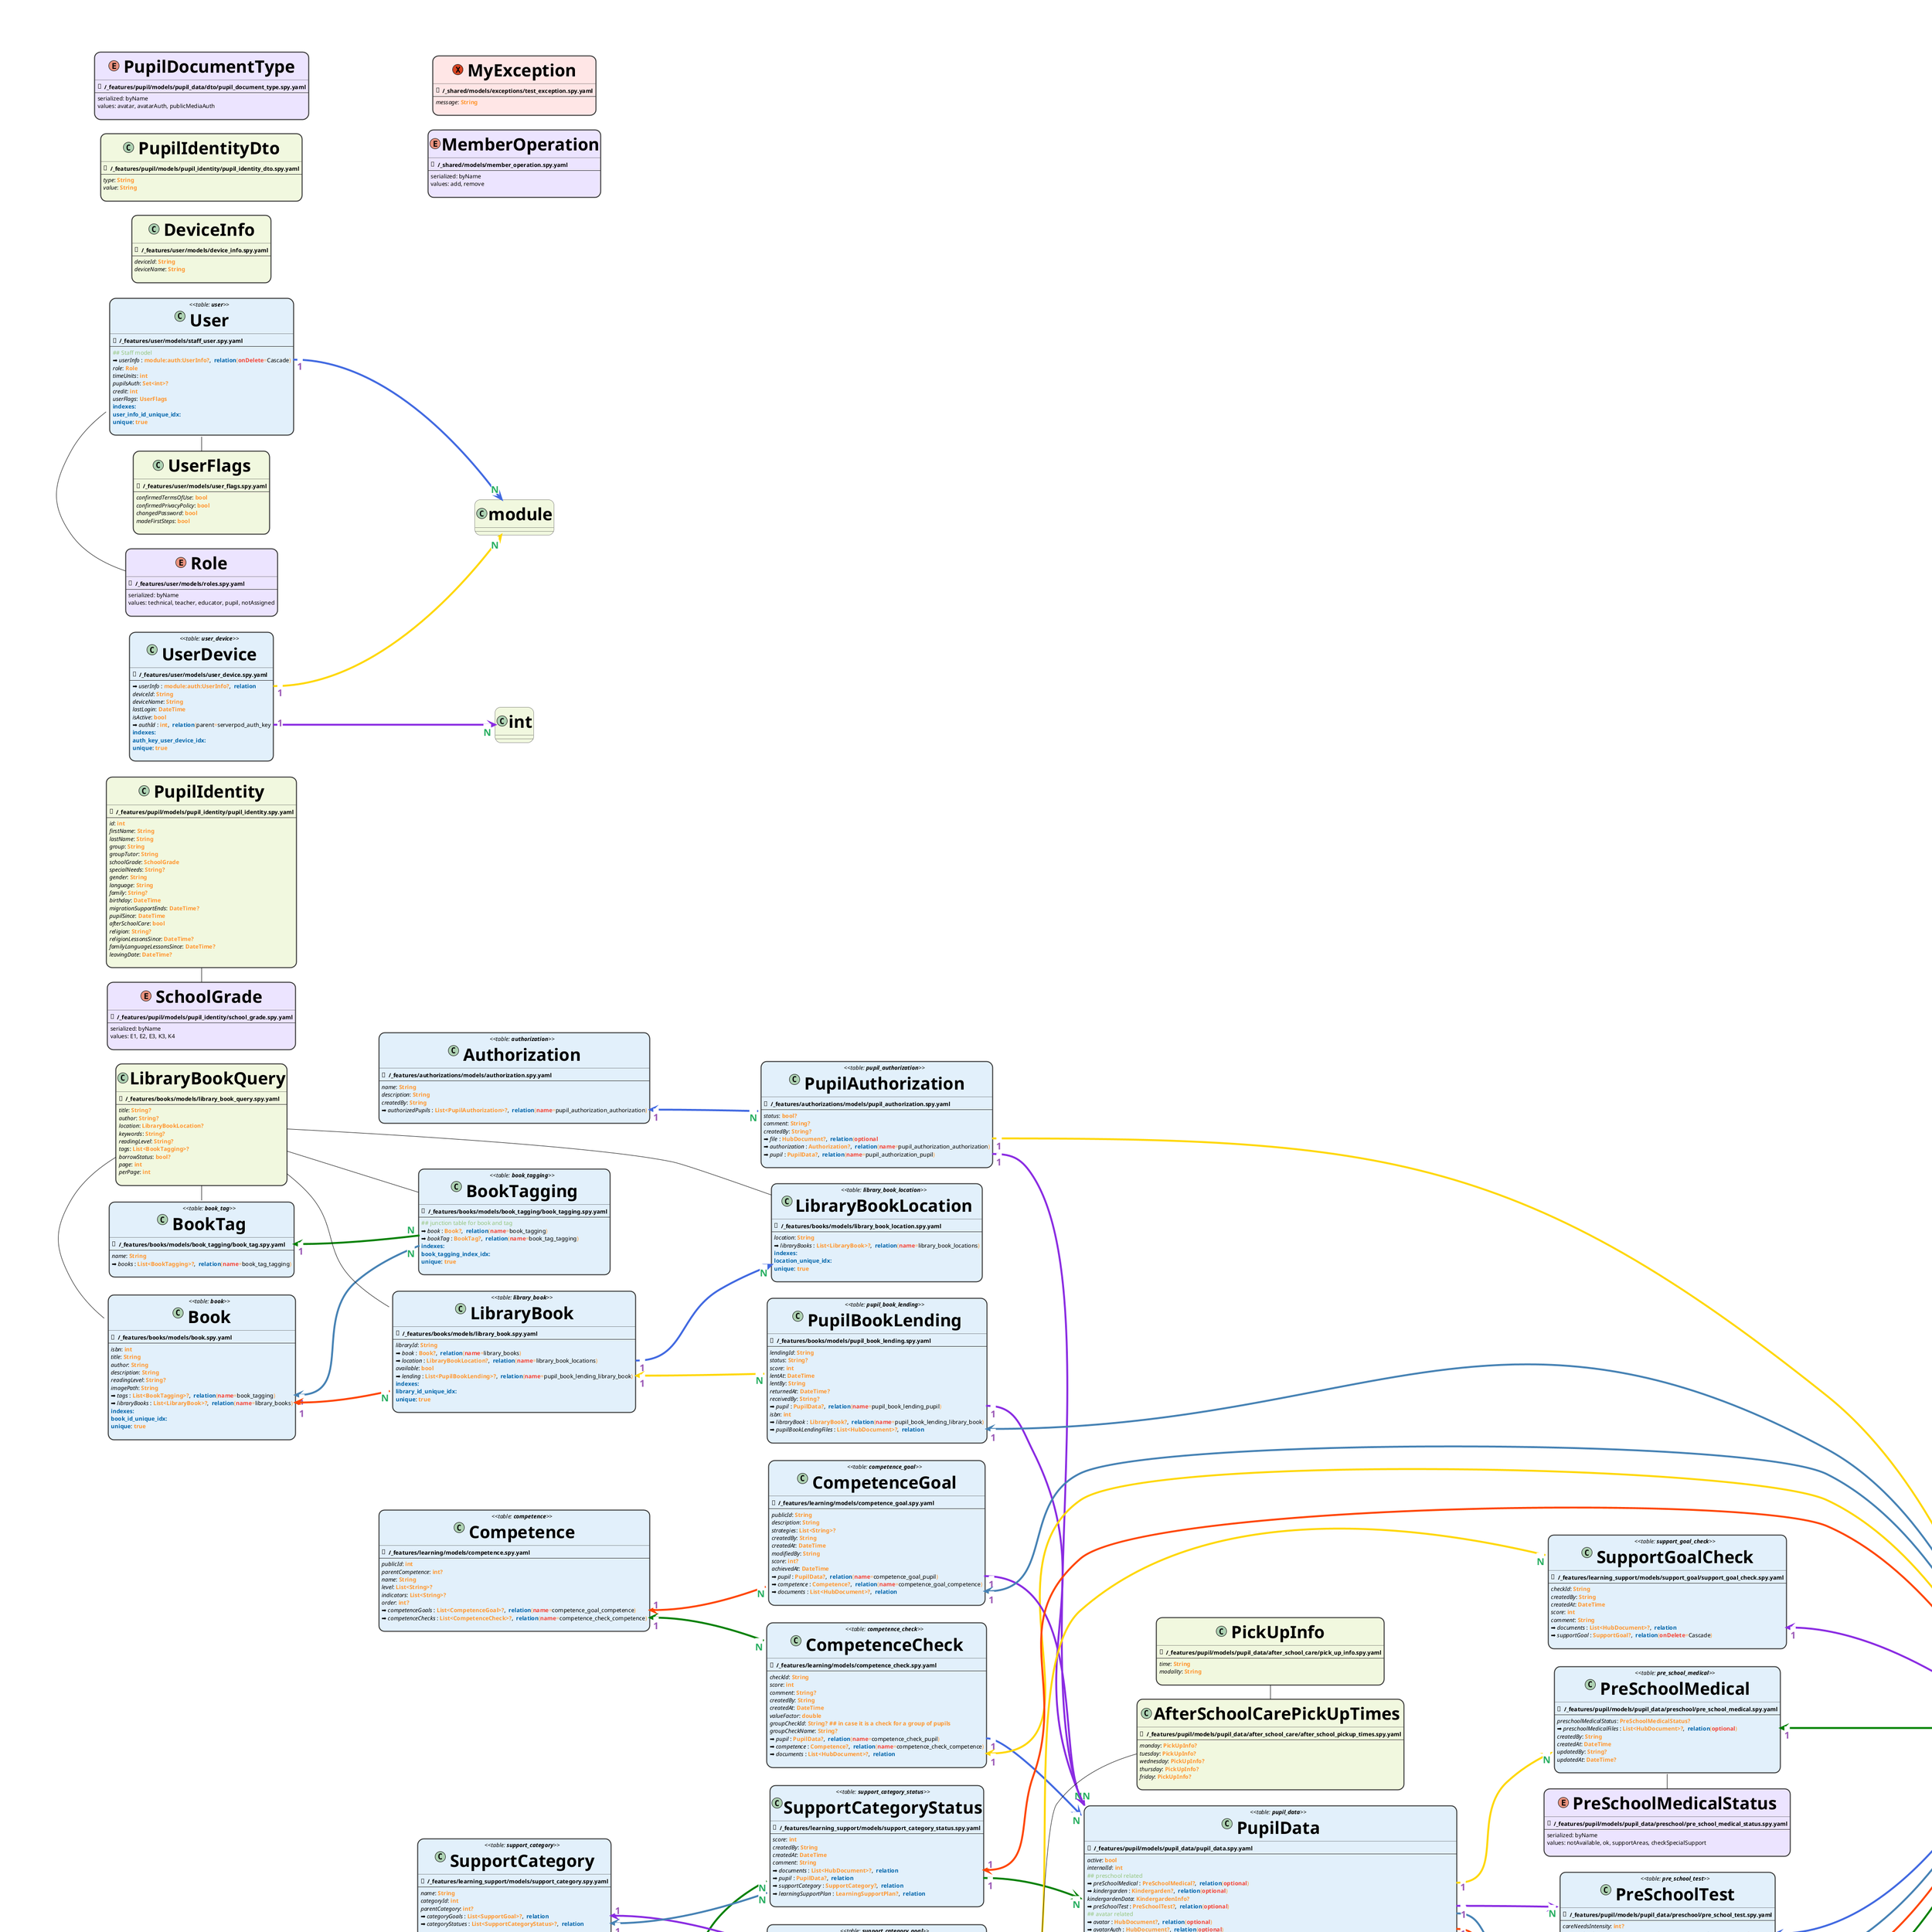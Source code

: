 @startuml school_data_hub_server
left to right direction
skinparam nodesep 30
skinparam ranksep 100
skinparam attributeFontSize 14
skinparam class {
  BackgroundColor #f1f8df
  BorderColor #333333
}
<style>
document {
  BackgroundColor #fff
  Margin 100 100 100 100
}
classDiagram {
  RoundCorner 25
  FontSize 13
  FontStyle Regular
  package {
    Padding 20 20 20 20
    LineColor #333333
    LineThickness 3
    FontSize 12
    BackgroundColor #fff2cc
    title {
      Padding 10 10 10 10
      FontSize 36
      FontStyle bold
    }
  }    
  class {
    Padding 10 10 10 10
    FontSize 12
        header {
          FontSize 36
          FontStyle bold
        } 
  }
}

</style>
 

enum ContactedType #ece4ff ##[bold] {
<size:14>📁</size> <b><size:12> /_features/attendance/models/contacted_type.spy.yaml</size></b>
--
  serialized: byName
  values: notSet, contacted, calledBack, notReached

}

class MissedSchoolday <<table: <b>missed_class</b>>> #e2f0fb##[bold] {
<size:14>📁</size> <b><size:12> /_features/attendance/models/missed_schoolday.spy.yaml</size></b>
--
  <i>missedType</i>: <b><color:#ff962f>MissedType</color></b>
  <i>unexcused</i>: <b><color:#ff962f>bool</color></b>
  <i>contacted</i>: <b><color:#ff962f>ContactedType</color></b>
  <i>returned</i>: <b><color:#ff962f>bool</color></b>
  <i>returnedAt</i>: <b><color:#ff962f>DateTime?</color></b>
  <i>writtenExcuse</i>: <b><color:#ff962f>bool</color></b>
  <i>minutesLate</i>: <b><color:#ff962f>int?</color></b>
  <i>createdBy</i>: <b><color:#ff962f>String</color></b>
  <i>modifiedBy</i>: <b><color:#ff962f>String?</color></b>
  <i>comment</i>: <b><color:#ff962f>String?</color></b>
 ➡️ <i>schoolday</i> : <b><color:#ff962f>Schoolday?</color></b>,  <b><color:#0164aa>relation</color></b><color:#ff962f>(</color><b><color:#f44336>name</color></b><color:#ff962f>=</color>missed_schoolday_schoolday
 ➡️ <i>pupil</i> : <b><color:#ff962f>PupilData?</color></b>,  <b><color:#0164aa>relation</color></b><color:#ff962f>(</color><b><color:#f44336>name</color></b><color:#ff962f>=</color>missed_schoolday_pupil
<b><color:#0164aa>indexes:</color></b>
<b><color:#0164aa>schoolday_pupil_data_idx:</color></b>
<b><color:#0164aa>unique</color></b>: <b><color:#ff962f>true</color></b>

}

class MissedSchooldayDto ##[bold]  {
<size:14>📁</size> <b><size:12> /_features/attendance/models/missed_schoolday_dto.spy.yaml</size></b>
--
  <i>missedSchoolday</i>: <b><color:#ff962f>MissedSchoolday</color></b>
  <i>operation</i>: <b><color:#ff962f>String</color></b>

}

enum MissedType #ece4ff ##[bold] {
<size:14>📁</size> <b><size:12> /_features/attendance/models/missed_type.spy.yaml</size></b>
--
  serialized: byName
  values: notSet, late, missed, home

}

class Authorization <<table: <b>authorization</b>>> #e2f0fb##[bold] {
<size:14>📁</size> <b><size:12> /_features/authorizations/models/authorization.spy.yaml</size></b>
--
  <i>name</i>: <b><color:#ff962f>String</color></b>
  <i>description</i>: <b><color:#ff962f>String</color></b>
  <i>createdBy</i>: <b><color:#ff962f>String</color></b>
 ➡️ <i>authorizedPupils</i> : <b><color:#ff962f>List<PupilAuthorization>?</color></b>,  <b><color:#0164aa>relation</color></b><color:#ff962f>(</color><b><color:#f44336>name</color></b><color:#ff962f>=</color>pupil_authorization_authorization<color:#ff962f>)</color>

}

class PupilAuthorization <<table: <b>pupil_authorization</b>>> #e2f0fb##[bold] {
<size:14>📁</size> <b><size:12> /_features/authorizations/models/pupil_authorization.spy.yaml</size></b>
--
  <i>status</i>: <b><color:#ff962f>bool?</color></b>
  <i>comment</i>: <b><color:#ff962f>String?</color></b>
  <i>createdBy</i>: <b><color:#ff962f>String?</color></b>
 ➡️ <i>file</i> : <b><color:#ff962f>HubDocument?</color></b>,  <b><color:#0164aa>relation</color></b><color:#ff962f>(</color><b><color:#f44336>optional</color></b>
 ➡️ <i>authorization</i> : <b><color:#ff962f>Authorization?</color></b>,  <b><color:#0164aa>relation</color></b><color:#ff962f>(</color><b><color:#f44336>name</color></b><color:#ff962f>=</color>pupil_authorization_authorization<color:#ff962f>)</color>
 ➡️ <i>pupil</i> : <b><color:#ff962f>PupilData?</color></b>,  <b><color:#0164aa>relation</color></b><color:#ff962f>(</color><b><color:#f44336>name</color></b><color:#ff962f>=</color>pupil_authorization_pupil<color:#ff962f>)</color>

}

class Book <<table: <b>book</b>>> #e2f0fb##[bold] {
<size:14>📁</size> <b><size:12> /_features/books/models/book.spy.yaml</size></b>
--
  <i>isbn</i>: <b><color:#ff962f>int</color></b>
  <i>title</i>: <b><color:#ff962f>String</color></b>
  <i>author</i>: <b><color:#ff962f>String</color></b>
  <i>description</i>: <b><color:#ff962f>String</color></b>
  <i>readingLevel</i>: <b><color:#ff962f>String?</color></b>
  <i>imagePath</i>: <b><color:#ff962f>String</color></b>
 ➡️ <i>tags</i> : <b><color:#ff962f>List<BookTagging>?</color></b>,  <b><color:#0164aa>relation</color></b><color:#ff962f>(</color><b><color:#f44336>name</color></b><color:#ff962f>=</color>book_tagging<color:#ff962f>)</color>
 ➡️ <i>libraryBooks</i> : <b><color:#ff962f>List<LibraryBook>?</color></b>,  <b><color:#0164aa>relation</color></b><color:#ff962f>(</color><b><color:#f44336>name</color></b><color:#ff962f>=</color>library_books<color:#ff962f>)</color>
<b><color:#0164aa>indexes:</color></b>
<b><color:#0164aa>book_id_unique_idx:</color></b>
<b><color:#0164aa>unique</color></b>: <b><color:#ff962f>true</color></b>

}

class BookTag <<table: <b>book_tag</b>>> #e2f0fb##[bold] {
<size:14>📁</size> <b><size:12> /_features/books/models/book_tagging/book_tag.spy.yaml</size></b>
--
  <i>name</i>: <b><color:#ff962f>String</color></b>
 ➡️ <i>books</i> : <b><color:#ff962f>List<BookTagging>?</color></b>,  <b><color:#0164aa>relation</color></b><color:#ff962f>(</color><b><color:#f44336>name</color></b><color:#ff962f>=</color>book_tag_tagging<color:#ff962f>)</color>

}

class BookTagging <<table: <b>book_tagging</b>>> #e2f0fb##[bold] {
<size:14>📁</size> <b><size:12> /_features/books/models/book_tagging/book_tagging.spy.yaml</size></b>
--
<color:#93c47d>## junction table for book and tag</color>
 ➡️ <i>book</i> : <b><color:#ff962f>Book?</color></b>,  <b><color:#0164aa>relation</color></b><color:#ff962f>(</color><b><color:#f44336>name</color></b><color:#ff962f>=</color>book_tagging<color:#ff962f>)</color>
 ➡️ <i>bookTag</i> : <b><color:#ff962f>BookTag?</color></b>,  <b><color:#0164aa>relation</color></b><color:#ff962f>(</color><b><color:#f44336>name</color></b><color:#ff962f>=</color>book_tag_tagging<color:#ff962f>)</color>
<b><color:#0164aa>indexes:</color></b>
<b><color:#0164aa>book_tagging_index_idx:</color></b>
<b><color:#0164aa>unique</color></b>: <b><color:#ff962f>true</color></b>

}

class LibraryBook <<table: <b>library_book</b>>> #e2f0fb##[bold] {
<size:14>📁</size> <b><size:12> /_features/books/models/library_book.spy.yaml</size></b>
--
  <i>libraryId</i>: <b><color:#ff962f>String</color></b>
 ➡️ <i>book</i> : <b><color:#ff962f>Book?</color></b>,  <b><color:#0164aa>relation</color></b><color:#ff962f>(</color><b><color:#f44336>name</color></b><color:#ff962f>=</color>library_books<color:#ff962f>)</color>
 ➡️ <i>location</i> : <b><color:#ff962f>LibraryBookLocation?</color></b>,  <b><color:#0164aa>relation</color></b><color:#ff962f>(</color><b><color:#f44336>name</color></b><color:#ff962f>=</color>library_book_locations<color:#ff962f>)</color>
  <i>available</i>: <b><color:#ff962f>bool</color></b>
 ➡️ <i>lending</i> : <b><color:#ff962f>List<PupilBookLending>?</color></b>,  <b><color:#0164aa>relation</color></b><color:#ff962f>(</color><b><color:#f44336>name</color></b><color:#ff962f>=</color>pupil_book_lending_library_book<color:#ff962f>)</color>
<b><color:#0164aa>indexes:</color></b>
<b><color:#0164aa>library_id_unique_idx:</color></b>
<b><color:#0164aa>unique</color></b>: <b><color:#ff962f>true</color></b>

}

class LibraryBookLocation <<table: <b>library_book_location</b>>> #e2f0fb##[bold] {
<size:14>📁</size> <b><size:12> /_features/books/models/library_book_location.spy.yaml</size></b>
--
  <i>location</i>: <b><color:#ff962f>String</color></b>
 ➡️ <i>libraryBooks</i> : <b><color:#ff962f>List<LibraryBook>?</color></b>,  <b><color:#0164aa>relation</color></b><color:#ff962f>(</color><b><color:#f44336>name</color></b><color:#ff962f>=</color>library_book_locations<color:#ff962f>)</color>
<b><color:#0164aa>indexes:</color></b>
<b><color:#0164aa>location_unique_idx:</color></b>
<b><color:#0164aa>unique</color></b>: <b><color:#ff962f>true</color></b>

}

class LibraryBookQuery ##[bold]  {
<size:14>📁</size> <b><size:12> /_features/books/models/library_book_query.spy.yaml</size></b>
--
  <i>title</i>: <b><color:#ff962f>String?</color></b>
  <i>author</i>: <b><color:#ff962f>String?</color></b>
  <i>location</i>: <b><color:#ff962f>LibraryBookLocation?</color></b>
  <i>keywords</i>: <b><color:#ff962f>String?</color></b>
  <i>readingLevel</i>: <b><color:#ff962f>String?</color></b>
  <i>tags</i>: <b><color:#ff962f>List<BookTagging>?</color></b>
  <i>borrowStatus</i>: <b><color:#ff962f>bool?</color></b>
  <i>page</i>: <b><color:#ff962f>int</color></b>
  <i>perPage</i>: <b><color:#ff962f>int</color></b>

}

class PupilBookLending <<table: <b>pupil_book_lending</b>>> #e2f0fb##[bold] {
<size:14>📁</size> <b><size:12> /_features/books/models/pupil_book_lending.spy.yaml</size></b>
--
  <i>lendingId</i>: <b><color:#ff962f>String</color></b>
  <i>status</i>: <b><color:#ff962f>String?</color></b>
  <i>score</i>: <b><color:#ff962f>int</color></b>
  <i>lentAt</i>: <b><color:#ff962f>DateTime</color></b>
  <i>lentBy</i>: <b><color:#ff962f>String</color></b>
  <i>returnedAt</i>: <b><color:#ff962f>DateTime?</color></b>
  <i>receivedBy</i>: <b><color:#ff962f>String?</color></b>
 ➡️ <i>pupil</i> : <b><color:#ff962f>PupilData?</color></b>,  <b><color:#0164aa>relation</color></b><color:#ff962f>(</color><b><color:#f44336>name</color></b><color:#ff962f>=</color>pupil_book_lending_pupil<color:#ff962f>)</color>
  <i>isbn</i>: <b><color:#ff962f>int</color></b>
 ➡️ <i>libraryBook</i> : <b><color:#ff962f>LibraryBook?</color></b>,  <b><color:#0164aa>relation</color></b><color:#ff962f>(</color><b><color:#f44336>name</color></b><color:#ff962f>=</color>pupil_book_lending_library_book<color:#ff962f>)</color>
 ➡️ <i>pupilBookLendingFiles</i> : <b><color:#ff962f>List<HubDocument>?</color></b>,  <b><color:#0164aa>relation</color></b>

}

class Competence <<table: <b>competence</b>>> #e2f0fb##[bold] {
<size:14>📁</size> <b><size:12> /_features/learning/models/competence.spy.yaml</size></b>
--
  <i>publicId</i>: <b><color:#ff962f>int</color></b>
  <i>parentCompetence</i>: <b><color:#ff962f>int?</color></b>
  <i>name</i>: <b><color:#ff962f>String</color></b>
  <i>level</i>: <b><color:#ff962f>List<String>?</color></b>
  <i>indicators</i>: <b><color:#ff962f>List<String>?</color></b>
  <i>order</i>: <b><color:#ff962f>int?</color></b>
 ➡️ <i>competenceGoals</i> : <b><color:#ff962f>List<CompetenceGoal>?</color></b>,  <b><color:#0164aa>relation</color></b><color:#ff962f>(</color><b><color:#f44336>name</color></b><color:#ff962f>=</color>competence_goal_competence<color:#ff962f>)</color>
 ➡️ <i>competenceChecks</i> : <b><color:#ff962f>List<CompetenceCheck>?</color></b>,  <b><color:#0164aa>relation</color></b><color:#ff962f>(</color><b><color:#f44336>name</color></b><color:#ff962f>=</color>competence_check_competence<color:#ff962f>)</color>

}

class CompetenceCheck <<table: <b>competence_check</b>>> #e2f0fb##[bold] {
<size:14>📁</size> <b><size:12> /_features/learning/models/competence_check.spy.yaml</size></b>
--
  <i>checkId</i>: <b><color:#ff962f>String</color></b>
  <i>score</i>: <b><color:#ff962f>int</color></b>
  <i>comment</i>: <b><color:#ff962f>String?</color></b>
  <i>createdBy</i>: <b><color:#ff962f>String</color></b>
  <i>createdAt</i>: <b><color:#ff962f>DateTime</color></b>
  <i>valueFactor</i>: <b><color:#ff962f>double</color></b>
  <i>groupCheckId</i>: <b><color:#ff962f>String? ## in case it is a check for a group of pupils</color></b>
  <i>groupCheckName</i>: <b><color:#ff962f>String?</color></b>
 ➡️ <i>pupil</i> : <b><color:#ff962f>PupilData?</color></b>,  <b><color:#0164aa>relation</color></b><color:#ff962f>(</color><b><color:#f44336>name</color></b><color:#ff962f>=</color>competence_check_pupil<color:#ff962f>)</color>
 ➡️ <i>competence</i> : <b><color:#ff962f>Competence?</color></b>,  <b><color:#0164aa>relation</color></b><color:#ff962f>(</color><b><color:#f44336>name</color></b><color:#ff962f>=</color>competence_check_competence<color:#ff962f>)</color>
 ➡️ <i>documents</i> : <b><color:#ff962f>List<HubDocument>?</color></b>,  <b><color:#0164aa>relation</color></b>

}

class CompetenceGoal <<table: <b>competence_goal</b>>> #e2f0fb##[bold] {
<size:14>📁</size> <b><size:12> /_features/learning/models/competence_goal.spy.yaml</size></b>
--
  <i>publicId</i>: <b><color:#ff962f>String</color></b>
  <i>description</i>: <b><color:#ff962f>String</color></b>
  <i>strategies</i>: <b><color:#ff962f>List<String>?</color></b>
  <i>createdBy</i>: <b><color:#ff962f>String</color></b>
  <i>createdAt</i>: <b><color:#ff962f>DateTime</color></b>
  <i>modifiedBy</i>: <b><color:#ff962f>String</color></b>
  <i>score</i>: <b><color:#ff962f>int?</color></b>
  <i>achievedAt</i>: <b><color:#ff962f>DateTime</color></b>
 ➡️ <i>pupil</i> : <b><color:#ff962f>PupilData?</color></b>,  <b><color:#0164aa>relation</color></b><color:#ff962f>(</color><b><color:#f44336>name</color></b><color:#ff962f>=</color>competence_goal_pupil<color:#ff962f>)</color>
 ➡️ <i>competence</i> : <b><color:#ff962f>Competence?</color></b>,  <b><color:#0164aa>relation</color></b><color:#ff962f>(</color><b><color:#f44336>name</color></b><color:#ff962f>=</color>competence_goal_competence<color:#ff962f>)</color>
 ➡️ <i>documents</i> : <b><color:#ff962f>List<HubDocument>?</color></b>,  <b><color:#0164aa>relation</color></b>

}

class CompetenceReport <<table: <b>competence_report</b>>> #e2f0fb##[bold] {
<size:14>📁</size> <b><size:12> /_features/learning/models/competence_report.spy.yaml</size></b>
--
  <i>reportId</i>: <b><color:#ff962f>String</color></b>
  <i>createdBy</i>: <b><color:#ff962f>String</color></b>
  <i>createdAt</i>: <b><color:#ff962f>DateTime</color></b>
  <i>modifiedBy</i>: <b><color:#ff962f>String</color></b>
  <i>achievement</i>: <b><color:#ff962f>String</color></b>
  <i>achievedAt</i>: <b><color:#ff962f>DateTime</color></b>
 ➡️ <i>pupil</i> : <b><color:#ff962f>PupilData?</color></b>,  <b><color:#0164aa>relation</color></b><color:#ff962f>(</color><b><color:#f44336>name</color></b><color:#ff962f>=</color>competence_report_pupil<color:#ff962f>)</color>
 ➡️ <i>competenceReportChecks</i> : <b><color:#ff962f>List<CompetenceReportCheck>?</color></b>,  <b><color:#0164aa>relation</color></b><color:#ff962f>(</color><b><color:#f44336>name</color></b><color:#ff962f>=</color>competence_report_check_report<color:#ff962f>)</color>
 ➡️ <i>schoolSemester</i> : <b><color:#ff962f>SchoolSemester?</color></b>,  <b><color:#0164aa>relation</color></b><color:#ff962f>(</color><b><color:#f44336>name</color></b><color:#ff962f>=</color>competence_report_semester<color:#ff962f>)</color>

}

class CompetenceReportCheck <<table: <b>competence_report_check</b>>> #e2f0fb##[bold] {
<size:14>📁</size> <b><size:12> /_features/learning/models/competence_report_check.spy.yaml</size></b>
--
  <i>publicId</i>: <b><color:#ff962f>String</color></b>
  <i>achievement</i>: <b><color:#ff962f>int</color></b>
  <i>comment</i>: <b><color:#ff962f>String</color></b>
  <i>createdBy</i>: <b><color:#ff962f>String</color></b>
  <i>createdAt</i>: <b><color:#ff962f>DateTime</color></b>
 ➡️ <i>pupil</i> : <b><color:#ff962f>PupilData?</color></b>,  <b><color:#0164aa>relation</color></b><color:#ff962f>(</color><b><color:#f44336>name</color></b><color:#ff962f>=</color>competence_report_check_pupil<color:#ff962f>)</color>
 ➡️ <i>competence</i> : <b><color:#ff962f>CompetenceReportItem?</color></b>,  <b><color:#0164aa>relation</color></b><color:#ff962f>(</color><b><color:#f44336>name</color></b><color:#ff962f>=</color>competence_report_item_competence_report_check<color:#ff962f>)</color>
 ➡️ <i>competenceReport</i> : <b><color:#ff962f>CompetenceReport?</color></b>,  <b><color:#0164aa>relation</color></b><color:#ff962f>(</color><b><color:#f44336>name</color></b><color:#ff962f>=</color>competence_report_check_report<color:#ff962f>)</color>

}

class CompetenceReportItem <<table: <b>competence_report_item</b>>> #e2f0fb##[bold] {
<size:14>📁</size> <b><size:12> /_features/learning/models/competence_report_item.spy.yaml</size></b>
--
  <i>publicId</i>: <b><color:#ff962f>int</color></b>
  <i>parentItem</i>: <b><color:#ff962f>int?</color></b>
  <i>name</i>: <b><color:#ff962f>String</color></b>
  <i>level</i>: <b><color:#ff962f>List<String>?</color></b>
  <i>order</i>: <b><color:#ff962f>int?</color></b>
 ➡️ <i>competenceReportchecks</i> : <b><color:#ff962f>List<CompetenceReportCheck>?</color></b>,  <b><color:#0164aa>relation</color></b><color:#ff962f>(</color><b><color:#f44336>name</color></b><color:#ff962f>=</color>competence_report_item_competence_report_check<color:#ff962f>)</color>

}

class LearningSupportPlan <<table: <b>learning_support_plan</b>>> #e2f0fb##[bold] {
<size:14>📁</size> <b><size:12> /_features/learning_support/models/learning_support_plan.spy.yaml</size></b>
--
  <i>planId</i>: <b><color:#ff962f>String</color></b>
  <i>createdBy</i>: <b><color:#ff962f>String</color></b>
 ➡️ <i>learningSupportLevel</i> : <b><color:#ff962f>SupportLevel?</color></b>,  <b><color:#0164aa>relation</color></b><color:#ff962f>(</color><b><color:#f44336>name</color></b><color:#ff962f>=</color>support_level_plans<color:#ff962f>)</color>
  <i>createdAt</i>: <b><color:#ff962f>DateTime</color></b>
  <i>comment</i>: <b><color:#ff962f>String?</color></b>
 ➡️ <i>pupil</i> : <b><color:#ff962f>PupilData?</color></b>,  <b><color:#0164aa>relation</color></b><color:#ff962f>(</color><b><color:#f44336>name</color></b><color:#ff962f>=</color>learning_support_plan_pupil<color:#ff962f>)</color>
 ➡️ <i>supportCategoryStatuses</i> : <b><color:#ff962f>List<SupportCategoryStatus>?</color></b>,  <b><color:#0164aa>relation</color></b>
 ➡️ <i>supportGoals</i> : <b><color:#ff962f>List<SupportGoal>?</color></b>,  <b><color:#0164aa>relation</color></b>
 ➡️ <i>schoolSemester</i> : <b><color:#ff962f>SchoolSemester?</color></b>,  <b><color:#0164aa>relation</color></b><color:#ff962f>(</color><b><color:#f44336>name</color></b><color:#ff962f>=</color>learning_support_plan_semester<color:#ff962f>)</color>

}

class SupportCategory <<table: <b>support_category</b>>> #e2f0fb##[bold] {
<size:14>📁</size> <b><size:12> /_features/learning_support/models/support_category.spy.yaml</size></b>
--
  <i>name</i>: <b><color:#ff962f>String</color></b>
  <i>categoryId</i>: <b><color:#ff962f>int</color></b>
  <i>parentCategory</i>: <b><color:#ff962f>int?</color></b>
 ➡️ <i>categoryGoals</i> : <b><color:#ff962f>List<SupportGoal>?</color></b>,  <b><color:#0164aa>relation</color></b>
 ➡️ <i>categoryStatues</i> : <b><color:#ff962f>List<SupportCategoryStatus>?</color></b>,  <b><color:#0164aa>relation</color></b>

}

class SupportCategoryStatus <<table: <b>support_category_status</b>>> #e2f0fb##[bold] {
<size:14>📁</size> <b><size:12> /_features/learning_support/models/support_category_status.spy.yaml</size></b>
--
  <i>score</i>: <b><color:#ff962f>int</color></b>
  <i>createdBy</i>: <b><color:#ff962f>String</color></b>
  <i>createdAt</i>: <b><color:#ff962f>DateTime</color></b>
  <i>comment</i>: <b><color:#ff962f>String</color></b>
 ➡️ <i>documents</i> : <b><color:#ff962f>List<HubDocument>?</color></b>,  <b><color:#0164aa>relation</color></b>
 ➡️ <i>pupil</i> : <b><color:#ff962f>PupilData?</color></b>,  <b><color:#0164aa>relation</color></b>
 ➡️ <i>supportCategory</i> : <b><color:#ff962f>SupportCategory?</color></b>,  <b><color:#0164aa>relation</color></b>
 ➡️ <i>learningSupportPlan</i> : <b><color:#ff962f>LearningSupportPlan?</color></b>,  <b><color:#0164aa>relation</color></b>

}

class SupportGoal <<table: <b>support_category_goal</b>>> #e2f0fb##[bold] {
<size:14>📁</size> <b><size:12> /_features/learning_support/models/support_goal/support_goal.spy.yaml</size></b>
--
  <i>goalId</i>: <b><color:#ff962f>String</color></b>
  <i>createdBy</i>: <b><color:#ff962f>String</color></b>
  <i>createdAt</i>: <b><color:#ff962f>DateTime</color></b>
  <i>score</i>: <b><color:#ff962f>int</color></b>
  <i>achievedAt</i>: <b><color:#ff962f>DateTime?</color></b>
  <i>description</i>: <b><color:#ff962f>String</color></b>
  <i>strategies</i>: <b><color:#ff962f>String</color></b>
 ➡️ <i>pupil</i> : <b><color:#ff962f>PupilData?</color></b>,  <b><color:#0164aa>relation</color></b>
 ➡️ <i>supportCategory</i> : <b><color:#ff962f>SupportCategory?</color></b>,  <b><color:#0164aa>relation</color></b><color:#ff962f>(</color><b><color:#f44336>onDelete</color></b><color:#ff962f>=</color>Cascade<color:#ff962f>)</color>
 ➡️ <i>goalChecks</i> : <b><color:#ff962f>List<SupportGoalCheck>?</color></b>,  <b><color:#0164aa>relation</color></b>

}

class SupportGoalCheck <<table: <b>support_goal_check</b>>> #e2f0fb##[bold] {
<size:14>📁</size> <b><size:12> /_features/learning_support/models/support_goal/support_goal_check.spy.yaml</size></b>
--
  <i>checkId</i>: <b><color:#ff962f>String</color></b>
  <i>createdBy</i>: <b><color:#ff962f>String</color></b>
  <i>createdAt</i>: <b><color:#ff962f>DateTime</color></b>
  <i>score</i>: <b><color:#ff962f>int</color></b>
  <i>comment</i>: <b><color:#ff962f>String</color></b>
 ➡️ <i>documents</i> : <b><color:#ff962f>List<HubDocument>?</color></b>,  <b><color:#0164aa>relation</color></b>
 ➡️ <i>supportGoal</i> : <b><color:#ff962f>SupportGoal?</color></b>,  <b><color:#0164aa>relation</color></b><color:#ff962f>(</color><b><color:#f44336>onDelete</color></b><color:#ff962f>=</color>Cascade<color:#ff962f>)</color>

}

class SupportLevel <<table: <b>support_level</b>>> #e2f0fb##[bold] {
<size:14>📁</size> <b><size:12> /_features/learning_support/models/support_level.spy.yaml</size></b>
--
  <i>level</i>: <b><color:#ff962f>int</color></b>
  <i>comment</i>: <b><color:#ff962f>String</color></b>
  <i>createdAt</i>: <b><color:#ff962f>DateTime</color></b>
  <i>createdBy</i>: <b><color:#ff962f>String</color></b>
 ➡️ <i>pupil</i> : <b><color:#ff962f>PupilData?</color></b>,  <b><color:#0164aa>relation</color></b><color:#ff962f>(</color><b><color:#f44336>name</color></b><color:#ff962f>=</color>support_level_pupil
 ➡️ <i>learningSupportPlans</i> : <b><color:#ff962f>List<LearningSupportPlan>?</color></b>,  <b><color:#0164aa>relation</color></b><color:#ff962f>(</color><b><color:#f44336>name</color></b><color:#ff962f>=</color>support_level_plans<color:#ff962f>)</color>

}

class AfterSchoolCare ##[bold]  {
<size:14>📁</size> <b><size:12> /_features/pupil/models/pupil_data/after_school_care/after_school_care.spy.yaml</size></b>
--
  <i>pickUpTimes</i>: <b><color:#ff962f>AfterSchoolCarePickUpTimes?</color></b>
  <i>afterSchoolCareInfo</i>: <b><color:#ff962f>String?</color></b>
  <i>emergencyCare</i>: <b><color:#ff962f>bool?</color></b>

}

class AfterSchoolCarePickUpTimes ##[bold]  {
<size:14>📁</size> <b><size:12> /_features/pupil/models/pupil_data/after_school_care/after_school_pickup_times.spy.yaml</size></b>
--
  <i>monday</i>: <b><color:#ff962f>PickUpInfo?</color></b>
  <i>tuesday</i>: <b><color:#ff962f>PickUpInfo?</color></b>
  <i>wednesday</i>: <b><color:#ff962f>PickUpInfo?</color></b>
  <i>thursday</i>: <b><color:#ff962f>PickUpInfo?</color></b>
  <i>friday</i>: <b><color:#ff962f>PickUpInfo?</color></b>

}

class PickUpInfo ##[bold]  {
<size:14>📁</size> <b><size:12> /_features/pupil/models/pupil_data/after_school_care/pick_up_info.spy.yaml</size></b>
--
  <i>time</i>: <b><color:#ff962f>String</color></b>
  <i>modality</i>: <b><color:#ff962f>String</color></b>

}

class CommunicationSkills ##[bold]  {
<size:14>📁</size> <b><size:12> /_features/pupil/models/pupil_data/communication/communication_skills.spy.yaml</size></b>
--
  <i>understanding</i>: <b><color:#ff962f>int</color></b>
  <i>speaking</i>: <b><color:#ff962f>int</color></b>
  <i>reading</i>: <b><color:#ff962f>int</color></b>
  <i>createdBy</i>: <b><color:#ff962f>String</color></b>
  <i>createdAt</i>: <b><color:#ff962f>DateTime</color></b>

}

class PublicMediaAuth ##[bold]  {
<size:14>📁</size> <b><size:12> /_features/pupil/models/pupil_data/communication/public_media_auth.spy.yaml</size></b>
--
  <i>groupPicturesOnWebsite</i>: <b><color:#ff962f>bool</color></b>
  <i>groupPicturesInPress</i>: <b><color:#ff962f>bool</color></b>
  <i>portraitPicturesOnWebsite</i>: <b><color:#ff962f>bool</color></b>
  <i>portraitPicturesInPress</i>: <b><color:#ff962f>bool</color></b>
  <i>nameOnWebsite</i>: <b><color:#ff962f>bool</color></b>
  <i>nameInPress</i>: <b><color:#ff962f>bool</color></b>
  <i>videoOnWebsite</i>: <b><color:#ff962f>bool</color></b>
  <i>videoInPress</i>: <b><color:#ff962f>bool</color></b>
  <i>createdBy</i>: <b><color:#ff962f>String</color></b>
  <i>createdAt</i>: <b><color:#ff962f>DateTime</color></b>

}

class TutorInfo ##[bold]  {
<size:14>📁</size> <b><size:12> /_features/pupil/models/pupil_data/communication/tutor_info.spy.yaml</size></b>
--
  <i>parentsContact</i>: <b><color:#ff962f>String?</color></b>
  <i>communicationTutor1</i>: <b><color:#ff962f>CommunicationSkills?</color></b>
  <i>communicationTutor2</i>: <b><color:#ff962f>CommunicationSkills?</color></b>
  <i>createdBy</i>: <b><color:#ff962f>String</color></b>

}

class CreditTransaction <<table: <b>credit_transaction</b>>> #e2f0fb##[bold] {
<size:14>📁</size> <b><size:12> /_features/pupil/models/pupil_data/credit_transaction.spy.yaml</size></b>
--
<color:#93c47d>### Sender of the transaction will either be a staff member</color>
<color:#93c47d>### or the system itself</color>
<color:#93c47d>### Receiver could be a pupil or a staff member</color>
<color:#93c47d>### That is why there are no relationships defined here</color>
<color:#93c47d>### In case of a pupil, it will be the internalId</color>
<color:#93c47d>### In case of a staff member, it will be the userInfoId</color>
<color:#93c47d>### We create indexes for both fields to speed up the queries</color>
  <i>sender</i>: <b><color:#ff962f>String</color></b>
  <i>receiver</i>: <b><color:#ff962f>int,</color></b>
  <i>amount</i>: <b><color:#ff962f>int</color></b>
  <i>dateTime</i>: <b><color:#ff962f>DateTime</color></b>
  <i>description</i>: <b><color:#ff962f>String?</color></b>
<b><color:#0164aa>indexes:</color></b>
<b><color:#0164aa>reciever_idx:</color></b>
<b><color:#0164aa>sender_idx:</color></b>

}

enum PupilDocumentType #ece4ff ##[bold] {
<size:14>📁</size> <b><size:12> /_features/pupil/models/pupil_data/dto/pupil_document_type.spy.yaml</size></b>
--
  serialized: byName
  values: avatar, avatarAuth, publicMediaAuth

}

class SiblingsTutorInfo ##[bold]  {
<size:14>📁</size> <b><size:12> /_features/pupil/models/pupil_data/dto/siblings_tutor_info_dto.spy.yaml</size></b>
--
<color:#93c47d>## we need this object for the endpoint to be able to update the parent info for all siblings</color>
  <i>tutorInfo</i>: <b><color:#ff962f>TutorInfo?</color></b>
  <i>siblingsIds</i>: <b><color:#ff962f>Set<int></color></b>

}

class Kindergarden <<table: <b>kindergarden</b>>> #e2f0fb##[bold] {
<size:14>📁</size> <b><size:12> /_features/pupil/models/pupil_data/preschool/kindergarden.spy.yaml</size></b>
--
  <i>name</i>: <b><color:#ff962f>String</color></b>
  <i>phone</i>: <b><color:#ff962f>String</color></b>
  <i>address</i>: <b><color:#ff962f>String</color></b>
  <i>email</i>: <b><color:#ff962f>String</color></b>
  <i>contactPerson</i>: <b><color:#ff962f>String</color></b>
 ➡️ <i>pupils</i> : <b><color:#ff962f>List<PupilData>?</color></b>,  <b><color:#0164aa>relation</color></b><color:#ff962f>(</color><b><color:#f44336>optional</color></b><color:#ff962f>)</color>

}

class KindergardenInfo ##[bold]  {
<size:14>📁</size> <b><size:12> /_features/pupil/models/pupil_data/preschool/kindergarden_info.spy.yaml</size></b>
--
  <i>attendedMonths</i>: <b><color:#ff962f>int</color></b>
  <i>comments</i>: <b><color:#ff962f>String</color></b>

}

class PreSchoolMedical <<table: <b>pre_school_medical</b>>> #e2f0fb##[bold] {
<size:14>📁</size> <b><size:12> /_features/pupil/models/pupil_data/preschool/pre_school_medical.spy.yaml</size></b>
--
  <i>preschoolMedicalStatus</i>: <b><color:#ff962f>PreSchoolMedicalStatus?</color></b>
 ➡️ <i>preschoolMedicalFiles</i> : <b><color:#ff962f>List<HubDocument>?</color></b>,  <b><color:#0164aa>relation</color></b><color:#ff962f>(</color><b><color:#f44336>optional</color></b><color:#ff962f>)</color>
  <i>createdBy</i>: <b><color:#ff962f>String</color></b>
  <i>createdAt</i>: <b><color:#ff962f>DateTime</color></b>
  <i>updatedBy</i>: <b><color:#ff962f>String?</color></b>
  <i>updatedAt</i>: <b><color:#ff962f>DateTime?</color></b>

}

enum PreSchoolMedicalStatus #ece4ff ##[bold] {
<size:14>📁</size> <b><size:12> /_features/pupil/models/pupil_data/preschool/pre_school_medical_status.spy.yaml</size></b>
--
  serialized: byName
  values: notAvailable, ok, supportAreas, checkSpecialSupport

}

class PreSchoolTest <<table: <b>pre_school_test</b>>> #e2f0fb##[bold] {
<size:14>📁</size> <b><size:12> /_features/pupil/models/pupil_data/preschool/pre_school_test.spy.yaml</size></b>
--
  <i>careNeedsIntensity</i>: <b><color:#ff962f>int?</color></b>
 ➡️ <i>preSchoolTestDocuments</i> : <b><color:#ff962f>List<HubDocument>?</color></b>,  <b><color:#0164aa>relation</color></b><color:#ff962f>(</color><b><color:#f44336>optional</color></b><color:#ff962f>)</color>

}

class PupilData <<table: <b>pupil_data</b>>> #e2f0fb##[bold] {
<size:14>📁</size> <b><size:12> /_features/pupil/models/pupil_data/pupil_data.spy.yaml</size></b>
--
  <i>active</i>: <b><color:#ff962f>bool</color></b>
  <i>internalId</i>: <b><color:#ff962f>int</color></b>
<color:#93c47d>## preschool related</color>
 ➡️ <i>preSchoolMedical</i> : <b><color:#ff962f>PreSchoolMedical?</color></b>,  <b><color:#0164aa>relation</color></b><color:#ff962f>(</color><b><color:#f44336>optional</color></b><color:#ff962f>)</color>
 ➡️ <i>kindergarden</i> : <b><color:#ff962f>Kindergarden?</color></b>,  <b><color:#0164aa>relation</color></b><color:#ff962f>(</color><b><color:#f44336>optional</color></b><color:#ff962f>)</color>
  <i>kindergardenData</i>: <b><color:#ff962f>KindergardenInfo?</color></b>
 ➡️ <i>preSchoolTest</i> : <b><color:#ff962f>PreSchoolTest?</color></b>,  <b><color:#0164aa>relation</color></b><color:#ff962f>(</color><b><color:#f44336>optional</color></b><color:#ff962f>)</color>
<color:#93c47d>## avatar related</color>
 ➡️ <i>avatar</i> : <b><color:#ff962f>HubDocument?</color></b>,  <b><color:#0164aa>relation</color></b><color:#ff962f>(</color><b><color:#f44336>optional</color></b><color:#ff962f>)</color>
 ➡️ <i>avatarAuth</i> : <b><color:#ff962f>HubDocument?</color></b>,  <b><color:#0164aa>relation</color></b><color:#ff962f>(</color><b><color:#f44336>optional</color></b><color:#ff962f>)</color>
<color:#93c47d>## public media related</color>
  <i>publicMediaAuth</i>: <b><color:#ff962f>PublicMediaAuth</color></b>
 ➡️ <i>publicMediaAuthDocument</i> : <b><color:#ff962f>HubDocument?</color></b>,  <b><color:#0164aa>relation</color></b><color:#ff962f>(</color><b><color:#f44336>optional</color></b><color:#ff962f>)</color>
<color:#93c47d>## communication and tutor related</color>
  <i>contact</i>: <b><color:#ff962f>String?</color></b>
  <i>communicationPupil</i>: <b><color:#ff962f>CommunicationSkills?</color></b>
  <i>specialInformation</i>: <b><color:#ff962f>String?</color></b>
<color:#93c47d>## - Beware: This object is used in siblings parent info</color>
  <i>tutorInfo</i>: <b><color:#ff962f>TutorInfo?</color></b>
 ➡️ <i>authorizations</i> : <b><color:#ff962f>List<PupilAuthorization>?</color></b>,  <b><color:#0164aa>relation</color></b><color:#ff962f>(</color><b><color:#f44336>name</color></b><color:#ff962f>=</color>pupil_authorization_pupil<color:#ff962f>)</color>
<color:#93c47d>## after school care related</color>
  <i>afterSchoolCare</i>: <b><color:#ff962f>AfterSchoolCare?</color></b>
<color:#93c47d>## rewards related</color>
  <i>credit</i>: <b><color:#ff962f>int</color></b>
  <i>creditEarned</i>: <b><color:#ff962f>int</color></b>
 ➡️ <i>creditTransactions</i> : <b><color:#ff962f>List<CreditTransaction>?</color></b>,  <b><color:#0164aa>relation</color></b><color:#ff962f>(</color><b><color:#f44336>optional</color></b><color:#ff962f>)</color>
<color:#93c47d>## learning related</color>
 ➡️ <i>lessonGroupMemberships</i> : <b><color:#ff962f>List<ScheduledLessonGroupMembership>?</color></b>,  <b><color:#0164aa>relation</color></b><color:#ff962f>(</color><b><color:#f44336>name</color></b><color:#ff962f>=</color>pupil_scheduled_lesson_group_memberships<color:#ff962f>)</color>
 ➡️ <i>lessonsAttended</i> : <b><color:#ff962f>List<LessonAttendance>?</color></b>,  <b><color:#0164aa>relation</color></b><color:#ff962f>(</color><b><color:#f44336>name</color></b><color:#ff962f>=</color>lesson_attendance_pupils<color:#ff962f>)</color>
 ➡️ <i>competenceGoals</i> : <b><color:#ff962f>List<CompetenceGoal>?</color></b>,  <b><color:#0164aa>relation</color></b><color:#ff962f>(</color><b><color:#f44336>name</color></b><color:#ff962f>=</color>competence_goal_pupil<color:#ff962f>)</color>
 ➡️ <i>competenceChecks</i> : <b><color:#ff962f>List<CompetenceCheck>?</color></b>,  <b><color:#0164aa>relation</color></b><color:#ff962f>(</color><b><color:#f44336>name</color></b><color:#ff962f>=</color>competence_check_pupil<color:#ff962f>)</color>
 ➡️ <i>competenceReports</i> : <b><color:#ff962f>List<CompetenceReport>?</color></b>,  <b><color:#0164aa>relation</color></b><color:#ff962f>(</color><b><color:#f44336>name</color></b><color:#ff962f>=</color>competence_report_pupil<color:#ff962f>)</color>
 ➡️ <i>competenceReportChecks</i> : <b><color:#ff962f>List<CompetenceReportCheck>?</color></b>,  <b><color:#0164aa>relation</color></b><color:#ff962f>(</color><b><color:#f44336>name</color></b><color:#ff962f>=</color>competence_report_check_pupil<color:#ff962f>)</color>
 ➡️ <i>pupilWorkbooks</i> : <b><color:#ff962f>List<PupilWorkbook>?</color></b>,  <b><color:#0164aa>relation</color></b><color:#ff962f>(</color><b><color:#f44336>name</color></b><color:#ff962f>=</color>pupil_workbook_pupil<color:#ff962f>)</color>
 ➡️ <i>pupilBookLendings</i> : <b><color:#ff962f>List<PupilBookLending>?</color></b>,  <b><color:#0164aa>relation</color></b><color:#ff962f>(</color><b><color:#f44336>name</color></b><color:#ff962f>=</color>pupil_book_lending_pupil<color:#ff962f>)</color>
  <i>schoolyearHeldBackAt</i>: <b><color:#ff962f>DateTime?</color></b>
<color:#93c47d>## learning support related</color>
 ➡️ <i>supportLevelHistory</i> : <b><color:#ff962f>List<SupportLevel>?</color></b>,  <b><color:#0164aa>relation</color></b><color:#ff962f>(</color><b><color:#f44336>name</color></b><color:#ff962f>=</color>support_level_pupil<color:#ff962f>)</color>
 ➡️ <i>supportCategoryStatuses</i> : <b><color:#ff962f>List<SupportCategoryStatus>?</color></b>,  <b><color:#0164aa>relation</color></b>
 ➡️ <i>supportGoals</i> : <b><color:#ff962f>List<SupportGoal>?</color></b>,  <b><color:#0164aa>relation</color></b>
 ➡️ <i>learningSupportPlans</i> : <b><color:#ff962f>List<LearningSupportPlan>?</color></b>,  <b><color:#0164aa>relation</color></b><color:#ff962f>(</color><b><color:#f44336>name</color></b><color:#ff962f>=</color>learning_support_plan_pupil<color:#ff962f>)</color>
<color:#93c47d>## schoolday related</color>
 ➡️ <i>missedSchooldays</i> : <b><color:#ff962f>List<MissedSchoolday>?</color></b>,  <b><color:#0164aa>relation</color></b><color:#ff962f>(</color><b><color:#f44336>name</color></b><color:#ff962f>=</color>missed_schoolday_pupil<color:#ff962f>)</color>
 ➡️ <i>schooldayEvents</i> : <b><color:#ff962f>List<SchooldayEvent>?</color></b>,  <b><color:#0164aa>relation</color></b><color:#ff962f>(</color><b><color:#f44336>name</color></b><color:#ff962f>=</color>schoolday_event_pupil<color:#ff962f>)</color>
<color:#93c47d>## miscellaneous</color>
  <i>swimmer</i>: <b><color:#ff962f>String?</color></b>
 ➡️ <i>pupilListEntries</i> : <b><color:#ff962f>List<PupilListEntry>?</color></b>,  <b><color:#0164aa>relation</color></b><color:#ff962f>(</color><b><color:#f44336>name</color></b><color:#ff962f>=</color>pupil_list_entry_pupil<color:#ff962f>)</color>
<b><color:#0164aa>indexes:</color></b>
<b><color:#0164aa>pupil_data_active_idx:</color></b>
<b><color:#0164aa>pupil_data_internal_id_idx:</color></b>
<b><color:#0164aa>unique</color></b>: <b><color:#ff962f>true</color></b>

}

class PupilIdentity ##[bold]  {
<size:14>📁</size> <b><size:12> /_features/pupil/models/pupil_identity/pupil_identity.spy.yaml</size></b>
--
  <i>id</i>: <b><color:#ff962f>int</color></b>
  <i>firstName</i>: <b><color:#ff962f>String</color></b>
  <i>lastName</i>: <b><color:#ff962f>String</color></b>
  <i>group</i>: <b><color:#ff962f>String</color></b>
  <i>groupTutor</i>: <b><color:#ff962f>String</color></b>
  <i>schoolGrade</i>: <b><color:#ff962f>SchoolGrade</color></b>
  <i>specialNeeds</i>: <b><color:#ff962f>String?</color></b>
  <i>gender</i>: <b><color:#ff962f>String</color></b>
  <i>language</i>: <b><color:#ff962f>String</color></b>
  <i>family</i>: <b><color:#ff962f>String?</color></b>
  <i>birthday</i>: <b><color:#ff962f>DateTime</color></b>
  <i>migrationSupportEnds</i>: <b><color:#ff962f>DateTime?</color></b>
  <i>pupilSince</i>: <b><color:#ff962f>DateTime</color></b>
  <i>afterSchoolCare</i>: <b><color:#ff962f>bool</color></b>
  <i>religion</i>: <b><color:#ff962f>String?</color></b>
  <i>religionLessonsSince</i>: <b><color:#ff962f>DateTime?</color></b>
  <i>familyLanguageLessonsSince</i>: <b><color:#ff962f>DateTime?</color></b>
  <i>leavingDate</i>: <b><color:#ff962f>DateTime?</color></b>

}

class PupilIdentityDto ##[bold]  {
<size:14>📁</size> <b><size:12> /_features/pupil/models/pupil_identity/pupil_identity_dto.spy.yaml</size></b>
--
  <i>type</i>: <b><color:#ff962f>String</color></b>
  <i>value</i>: <b><color:#ff962f>String</color></b>

}

enum SchoolGrade #ece4ff ##[bold] {
<size:14>📁</size> <b><size:12> /_features/pupil/models/pupil_identity/school_grade.spy.yaml</size></b>
--
  serialized: byName
  values: E1, E2, E3, K3, K4

}

class Schoolday <<table: <b>schoolday</b>>> #e2f0fb##[bold] {
<size:14>📁</size> <b><size:12> /_features/schoolday/models/schoolday.spy.yaml</size></b>
--
  <i>schoolday</i>: <b><color:#ff962f>DateTime</color></b>
 ➡️ <i>missedSchooldays</i> : <b><color:#ff962f>List<MissedSchoolday>?</color></b>,  <b><color:#0164aa>relation</color></b><color:#ff962f>(</color><b><color:#f44336>name</color></b><color:#ff962f>=</color>missed_schoolday_schoolday<color:#ff962f>)</color>
 ➡️ <i>schooldayEvents</i> : <b><color:#ff962f>List<SchooldayEvent>?</color></b>,  <b><color:#0164aa>relation</color></b><color:#ff962f>(</color><b><color:#f44336>name</color></b><color:#ff962f>=</color>schoolday_event_schoolday<color:#ff962f>)</color>
 ➡️ <i>schoolSemester</i> : <b><color:#ff962f>SchoolSemester?</color></b>,  <b><color:#0164aa>relation</color></b><color:#ff962f>(</color><b><color:#f44336>name</color></b><color:#ff962f>=</color>schoolday_school_semester<color:#ff962f>)</color>

}

class SchoolSemester <<table: <b>school_semester</b>>> #e2f0fb##[bold] {
<size:14>📁</size> <b><size:12> /_features/schoolday/models/school_semester.spy.yaml</size></b>
--
  <i>startDate</i>: <b><color:#ff962f>DateTime</color></b>
  <i>endDate</i>: <b><color:#ff962f>DateTime</color></b>
  <i>classConferenceDate</i>: <b><color:#ff962f>DateTime</color></b>
  <i>supportConferenceDate</i>: <b><color:#ff962f>DateTime</color></b>
  <i>isFirst</i>: <b><color:#ff962f>bool</color></b>
  <i>reportConferenceDate</i>: <b><color:#ff962f>DateTime</color></b>
 ➡️ <i>schooldays</i> : <b><color:#ff962f>List<Schoolday>?</color></b>,  <b><color:#0164aa>relation</color></b><color:#ff962f>(</color><b><color:#f44336>name</color></b><color:#ff962f>=</color>schoolday_school_semester<color:#ff962f>)</color>
 ➡️ <i>competenceReports</i> : <b><color:#ff962f>List<CompetenceReport>?</color></b>,  <b><color:#0164aa>relation</color></b><color:#ff962f>(</color><b><color:#f44336>name</color></b><color:#ff962f>=</color>competence_report_semester<color:#ff962f>)</color>
 ➡️ <i>learningSupportPlans</i> : <b><color:#ff962f>List<LearningSupportPlan>?</color></b>,  <b><color:#0164aa>relation</color></b><color:#ff962f>(</color><b><color:#f44336>name</color></b><color:#ff962f>=</color>learning_support_plan_semester<color:#ff962f>)</color>

}

class SchooldayEvent <<table: <b>schoolday_event</b>>> #e2f0fb##[bold] {
<size:14>📁</size> <b><size:12> /_features/schoolday_events/models/schoolday_event.spy.yaml</size></b>
--
  <i>eventId</i>: <b><color:#ff962f>String</color></b>
  <i>eventType</i>: <b><color:#ff962f>SchooldayEventType</color></b>
  <i>eventReason</i>: <b><color:#ff962f>String</color></b>
  <i>createdBy</i>: <b><color:#ff962f>String</color></b>
  <i>processed</i>: <b><color:#ff962f>bool</color></b>
  <i>processedBy</i>: <b><color:#ff962f>String?</color></b>
  <i>processedAt</i>: <b><color:#ff962f>DateTime?</color></b>
 ➡️ <i>document</i> : <b><color:#ff962f>HubDocument?</color></b>,  <b><color:#0164aa>relation</color></b><color:#ff962f>(</color><b><color:#f44336>optional</color></b><color:#ff962f>)</color>
 ➡️ <i>processedDocument</i> : <b><color:#ff962f>HubDocument?</color></b>,  <b><color:#0164aa>relation</color></b><color:#ff962f>(</color><b><color:#f44336>optional</color></b><color:#ff962f>)</color>
 ➡️ <i>schoolday</i> : <b><color:#ff962f>Schoolday?</color></b>,  <b><color:#0164aa>relation</color></b><color:#ff962f>(</color><b><color:#f44336>name</color></b><color:#ff962f>=</color>schoolday_event_schoolday<color:#ff962f>)</color>
 ➡️ <i>pupil</i> : <b><color:#ff962f>PupilData?</color></b>,  <b><color:#0164aa>relation</color></b><color:#ff962f>(</color><b><color:#f44336>name</color></b><color:#ff962f>=</color>schoolday_event_pupil<color:#ff962f>)</color>

}

enum SchooldayEventType #ece4ff ##[bold] {
<size:14>📁</size> <b><size:12> /_features/schoolday_events/models/schoolday_event_type.spy.yaml</size></b>
--
  serialized: byName
  values: notSet, parentsMeeting, admonition, afternoonCareAdmonition, admonitionAndBanned, otherEvent

}

class PupilListEntry <<table: <b>pupil_list_entry</b>>> #e2f0fb##[bold] {
<size:14>📁</size> <b><size:12> /_features/school_lists/models/pupil_entry.spy.yaml</size></b>
--
  <i>status</i>: <b><color:#ff962f>bool?</color></b>
  <i>comment</i>: <b><color:#ff962f>String?</color></b>
  <i>entryBy</i>: <b><color:#ff962f>String?</color></b>
 ➡️ <i>schoolList</i> : <b><color:#ff962f>SchoolList?</color></b>,  <b><color:#0164aa>relation</color></b><color:#ff962f>(</color><b><color:#f44336>name</color></b><color:#ff962f>=</color>pupil_list_entry_school_list
 ➡️ <i>pupil</i> : <b><color:#ff962f>PupilData?</color></b>,  <b><color:#0164aa>relation</color></b><color:#ff962f>(</color><b><color:#f44336>name</color></b><color:#ff962f>=</color>pupil_list_entry_pupil

}

class SchoolList <<table: <b>school_list</b>>> #e2f0fb##[bold] {
<size:14>📁</size> <b><size:12> /_features/school_lists/models/school_list.spy.yaml</size></b>
--
  <i>listId</i>: <b><color:#ff962f>String</color></b>
  <i>archived</i>: <b><color:#ff962f>bool</color></b>
  <i>name</i>: <b><color:#ff962f>String</color></b>
  <i>description</i>: <b><color:#ff962f>String</color></b>
  <i>createdBy</i>: <b><color:#ff962f>String</color></b>
  <i>public</i>: <b><color:#ff962f>bool</color></b>
  <i>authorizedUsers</i>: <b><color:#ff962f>String?</color></b>
 ➡️ <i>pupilEntries</i> : <b><color:#ff962f>List<PupilListEntry>?</color></b>,  <b><color:#0164aa>relation</color></b><color:#ff962f>(</color><b><color:#f44336>name</color></b><color:#ff962f>=</color>pupil_list_entry_school_list<color:#ff962f>)</color>

}

class Classroom <<table: <b>room</b>>> #e2f0fb##[bold] {
<size:14>📁</size> <b><size:12> /_features/timetable/models/classroom.spy.yaml</size></b>
--
  <i>roomCode</i>: <b><color:#ff962f>String</color></b>
  <i>roomName</i>: <b><color:#ff962f>String</color></b>
 ➡️ <i>scheduledLessons</i> : <b><color:#ff962f>List<ScheduledLesson>?</color></b>,  <b><color:#0164aa>relation</color></b>

}

class Lesson <<table: <b>lesson</b>>> #e2f0fb##[bold] {
<size:14>📁</size> <b><size:12> /_features/timetable/models/lesson/lesson.spy.yaml</size></b>
--
  <i>publicId</i>: <b><color:#ff962f>String</color></b>
<color:#93c47d>## TODO: should relate with schoolday</color>
 ➡️ <i>attendedPupils</i> : <b><color:#ff962f>List<LessonAttendance>?</color></b>,  <b><color:#0164aa>relation</color></b><color:#ff962f>(</color><b><color:#f44336>name</color></b><color:#ff962f>=</color>lesson_attendance_lessons<color:#ff962f>)</color>
 ➡️ <i>subject</i> : <b><color:#ff962f>LessonSubject?</color></b>,  <b><color:#0164aa>relation</color></b><color:#ff962f>(</color><b><color:#f44336>name</color></b><color:#ff962f>=</color>lesson_subject_lessons<color:#ff962f>)</color>

}

class LessonAttendance <<table: <b>lesson_attendance</b>>> #e2f0fb##[bold] {
<size:14>📁</size> <b><size:12> /_features/timetable/models/lesson/lesson_attendance.spy.yaml</size></b>
--
<color:#93c47d>## junction table for pupils and lessons (many-to-many)</color>
 ➡️ <i>lesson</i> : <b><color:#ff962f>Lesson?</color></b>,  <b><color:#0164aa>relation</color></b><color:#ff962f>(</color><b><color:#f44336>name</color></b><color:#ff962f>=</color>lesson_attendance_lessons<color:#ff962f>)</color>
 ➡️ <i>pupil</i> : <b><color:#ff962f>PupilData?</color></b>,  <b><color:#0164aa>relation</color></b><color:#ff962f>(</color><b><color:#f44336>name</color></b><color:#ff962f>=</color>lesson_attendance_pupils<color:#ff962f>)</color>
  <i>comment</i>: <b><color:#ff962f>String?</color></b>
  <i>createdBy</i>: <b><color:#ff962f>String</color></b>
  <i>createdAt</i>: <b><color:#ff962f>DateTime</color></b>
  <i>modifiedBy</i>: <b><color:#ff962f>String</color></b>
  <i>modifiedAt</i>: <b><color:#ff962f>DateTime</color></b>

}

class LessonGroup <<table: <b>lesson_group</b>>> #e2f0fb##[bold] {
<size:14>📁</size> <b><size:12> /_features/timetable/models/lesson/lesson_group.spy.yaml</size></b>
--
  <i>publicId</i>: <b><color:#ff962f>String</color></b>
  <i>name</i>: <b><color:#ff962f>String</color></b>
  <i>color</i>: <b><color:#ff962f>String?</color></b>
  <i>createdBy</i>: <b><color:#ff962f>String</color></b>
  <i>createdAt</i>: <b><color:#ff962f>DateTime</color></b>
  <i>modifiedBy</i>: <b><color:#ff962f>String</color></b>
  <i>modifiedAt</i>: <b><color:#ff962f>DateTime</color></b>
 ➡️ <i>scheduledLessons</i> : <b><color:#ff962f>List<ScheduledLesson>?</color></b>,  <b><color:#0164aa>relation</color></b><color:#ff962f>(</color><b><color:#f44336>name</color></b><color:#ff962f>=</color>lesson_group_scheduled_lesson<color:#ff962f>)</color>
 ➡️ <i>memberships</i> : <b><color:#ff962f>List<ScheduledLessonGroupMembership>?</color></b>,  <b><color:#0164aa>relation</color></b><color:#ff962f>(</color><b><color:#f44336>name</color></b><color:#ff962f>=</color>group_scheduled_lesson_memberships<color:#ff962f>)</color>

}

class ScheduledLessonGroupMembership <<table: <b>lesson_group_pupil</b>>> #e2f0fb##[bold] {
<size:14>📁</size> <b><size:12> /_features/timetable/models/lesson/lesson_group_membership.spy.yaml</size></b>
--
<color:#93c47d>## Junction table for lessongroup and pupil</color>
 ➡️ <i>lessonGroup</i> : <b><color:#ff962f>LessonGroup?</color></b>,  <b><color:#0164aa>relation</color></b><color:#ff962f>(</color><b><color:#f44336>name</color></b><color:#ff962f>=</color>group_scheduled_lesson_memberships<color:#ff962f>)</color>
 ➡️ <i>pupilData</i> : <b><color:#ff962f>PupilData?</color></b>,  <b><color:#0164aa>relation</color></b><color:#ff962f>(</color><b><color:#f44336>name</color></b><color:#ff962f>=</color>pupil_scheduled_lesson_group_memberships<color:#ff962f>)</color>
<b><color:#0164aa>indexes:</color></b>
<b><color:#0164aa>lesson_group_membership_index_idx:</color></b>
<b><color:#0164aa>unique</color></b>: <b><color:#ff962f>true</color></b>

}

class LessonSubject <<table: <b>lesson_subject</b>>> #e2f0fb##[bold] {
<size:14>📁</size> <b><size:12> /_features/timetable/models/lesson/lesson_subject.spy.yaml</size></b>
--
  <i>name</i>: <b><color:#ff962f>String</color></b>
  <i>description</i>: <b><color:#ff962f>String?</color></b>
 ➡️ <i>lessons</i> : <b><color:#ff962f>List<Lesson>?</color></b>,  <b><color:#0164aa>relation</color></b><color:#ff962f>(</color><b><color:#f44336>name</color></b><color:#ff962f>=</color>lesson_subject_lessons<color:#ff962f>)</color>

}

class Subject <<table: <b>subject</b>>> #e2f0fb##[bold] {
<size:14>📁</size> <b><size:12> /_features/timetable/models/lesson/subject.spy.yaml</size></b>
--
  <i>publicId</i>: <b><color:#ff962f>String</color></b>
  <i>name</i>: <b><color:#ff962f>String</color></b>
  <i>description</i>: <b><color:#ff962f>String?</color></b>
  <i>color</i>: <b><color:#ff962f>String?</color></b>
  <i>createdBy</i>: <b><color:#ff962f>String</color></b>
  <i>createdAt</i>: <b><color:#ff962f>DateTime</color></b>
  <i>modifiedBy</i>: <b><color:#ff962f>String</color></b>
 ➡️ <i>scheduledLessons</i> : <b><color:#ff962f>List<ScheduledLesson>?</color></b>,  <b><color:#0164aa>relation</color></b><color:#ff962f>(</color><b><color:#f44336>name</color></b><color:#ff962f>=</color>subject_scheduled_lesson<color:#ff962f>)</color>

}

class ScheduledLesson <<table: <b>scheduled_lesson</b>>> #e2f0fb##[bold] {
<size:14>📁</size> <b><size:12> /_features/timetable/models/scheduled_lesson.spy.yaml</size></b>
--
  <i>active</i>: <b><color:#ff962f>bool</color></b>
  <i>publicId</i>: <b><color:#ff962f>String</color></b>
 ➡️ <i>subject</i> : <b><color:#ff962f>Subject?</color></b>,  <b><color:#0164aa>relation</color></b><color:#ff962f>(</color><b><color:#f44336>name</color></b><color:#ff962f>=</color>subject_scheduled_lesson<color:#ff962f>)</color>
 ➡️ <i>scheduledAt</i> : <b><color:#ff962f>TimetableSlot?</color></b>,  <b><color:#0164aa>relation</color></b>
  <i>lessonId</i>: <b><color:#ff962f>String</color></b>
 ➡️ <i>room</i> : <b><color:#ff962f>Classroom?</color></b>,  <b><color:#0164aa>relation</color></b>
 ➡️ <i>lessonGroup</i> : <b><color:#ff962f>LessonGroup?</color></b>,  <b><color:#0164aa>relation</color></b><color:#ff962f>(</color><b><color:#f44336>name</color></b><color:#ff962f>=</color>lesson_group_scheduled_lesson<color:#ff962f>)</color>
  <i>createdBy</i>: <b><color:#ff962f>String</color></b>
  <i>createdAt</i>: <b><color:#ff962f>DateTime</color></b>
  <i>modifiedBy</i>: <b><color:#ff962f>String</color></b>
  <i>modifiedAt</i>: <b><color:#ff962f>DateTime</color></b>
  <i>recordtest</i>: <b><color:#ff962f>({int testint, String testString})?</color></b>

}

class TimetableSlot <<table: <b>timetable_slot</b>>> #e2f0fb##[bold] {
<size:14>📁</size> <b><size:12> /_features/timetable/models/timetable_slot.spy.yaml</size></b>
--
  <i>day</i>: <b><color:#ff962f>Weekday?</color></b>
  <i>startTime</i>: <b><color:#ff962f>String?</color></b>
  <i>endTime</i>: <b><color:#ff962f>String?</color></b>

}

enum Weekday #ece4ff ##[bold] {
<size:14>📁</size> <b><size:12> /_features/timetable/models/weekday_enum.spy.yaml</size></b>
--
  serialized: byName
  values: monday, tuesday, wednesday, thursday, friday

}

class DeviceInfo ##[bold]  {
<size:14>📁</size> <b><size:12> /_features/user/models/device_info.spy.yaml</size></b>
--
  <i>deviceId</i>: <b><color:#ff962f>String</color></b>
  <i>deviceName</i>: <b><color:#ff962f>String</color></b>

}

enum Role #ece4ff ##[bold] {
<size:14>📁</size> <b><size:12> /_features/user/models/roles.spy.yaml</size></b>
--
  serialized: byName
  values: technical, teacher, educator, pupil, notAssigned

}

class User <<table: <b>user</b>>> #e2f0fb##[bold] {
<size:14>📁</size> <b><size:12> /_features/user/models/staff_user.spy.yaml</size></b>
--
<color:#93c47d>## Staff model</color>
 ➡️ <i>userInfo</i> : <b><color:#ff962f>module:auth:UserInfo?</color></b>,  <b><color:#0164aa>relation</color></b><color:#ff962f>(</color><b><color:#f44336>onDelete</color></b><color:#ff962f>=</color>Cascade<color:#ff962f>)</color>
  <i>role</i>: <b><color:#ff962f>Role</color></b>
  <i>timeUnits</i>: <b><color:#ff962f>int</color></b>
  <i>pupilsAuth</i>: <b><color:#ff962f>Set<int>?</color></b>
  <i>credit</i>: <b><color:#ff962f>int</color></b>
  <i>userFlags</i>: <b><color:#ff962f>UserFlags</color></b>
<b><color:#0164aa>indexes:</color></b>
<b><color:#0164aa>user_info_id_unique_idx:</color></b>
<b><color:#0164aa>unique</color></b>: <b><color:#ff962f>true</color></b>

}

class UserDevice <<table: <b>user_device</b>>> #e2f0fb##[bold] {
<size:14>📁</size> <b><size:12> /_features/user/models/user_device.spy.yaml</size></b>
--
 ➡️ <i>userInfo</i> : <b><color:#ff962f>module:auth:UserInfo?</color></b>,  <b><color:#0164aa>relation</color></b>
  <i>deviceId</i>: <b><color:#ff962f>String</color></b>
  <i>deviceName</i>: <b><color:#ff962f>String</color></b>
  <i>lastLogin</i>: <b><color:#ff962f>DateTime</color></b>
  <i>isActive</i>: <b><color:#ff962f>bool</color></b>
 ➡️ <i>authId</i> : <b><color:#ff962f>int</color></b>,  <b><color:#0164aa>relation</color></b><color:#ff962f>(</color>parent<color:#ff962f>=</color>serverpod_auth_key
<b><color:#0164aa>indexes:</color></b>
<b><color:#0164aa>auth_key_user_device_idx:</color></b>
<b><color:#0164aa>unique</color></b>: <b><color:#ff962f>true</color></b>

}

class UserFlags ##[bold]  {
<size:14>📁</size> <b><size:12> /_features/user/models/user_flags.spy.yaml</size></b>
--
  <i>confirmedTermsOfUse</i>: <b><color:#ff962f>bool</color></b>
  <i>confirmedPrivacyPolicy</i>: <b><color:#ff962f>bool</color></b>
  <i>changedPassword</i>: <b><color:#ff962f>bool</color></b>
  <i>madeFirstSteps</i>: <b><color:#ff962f>bool</color></b>

}

class PupilWorkbook <<table: <b>pupil_workbook</b>>> #e2f0fb##[bold] {
<size:14>📁</size> <b><size:12> /_features/workbooks/models/pupil_workbook.spy.yaml</size></b>
--
<color:#93c47d>## Pupil workbook model</color>
  <i>isbn</i>: <b><color:#ff962f>int</color></b>
  <i>comment</i>: <b><color:#ff962f>String?</color></b>
  <i>score</i>: <b><color:#ff962f>int</color></b>
  <i>createdBy</i>: <b><color:#ff962f>String</color></b>
  <i>createdAt</i>: <b><color:#ff962f>DateTime</color></b>
  <i>finishedAt</i>: <b><color:#ff962f>DateTime?</color></b>
 ➡️ <i>pupil</i> : <b><color:#ff962f>PupilData?</color></b>,  <b><color:#0164aa>relation</color></b><color:#ff962f>(</color><b><color:#f44336>name</color></b><color:#ff962f>=</color>pupil_workbook_pupil
 ➡️ <i>workbook</i> : <b><color:#ff962f>Workbook?</color></b>,  <b><color:#0164aa>relation</color></b><color:#ff962f>(</color> <b><color:#f44336>name</color></b><color:#ff962f>=</color>pupil_workbook_workbook

}

class Workbook <<table: <b>workbook</b>>> #e2f0fb##[bold] {
<size:14>📁</size> <b><size:12> /_features/workbooks/models/workbook.spy.yaml</size></b>
--
<color:#93c47d>## Workbook model</color>
  <i>isbn</i>: <b><color:#ff962f>int</color></b>
  <i>name</i>: <b><color:#ff962f>String</color></b>
  <i>subject</i>: <b><color:#ff962f>String?</color></b>
  <i>level</i>: <b><color:#ff962f>String?</color></b>
  <i>amount</i>: <b><color:#ff962f>int?</color></b>
  <i>imageUrl</i>: <b><color:#ff962f>String</color></b>
 ➡️ <i>assignedPupils</i> : <b><color:#ff962f>List<PupilWorkbook>?</color></b>,  <b><color:#0164aa>relation</color></b><color:#ff962f>(</color><b><color:#f44336>name</color></b><color:#ff962f>=</color>pupil_workbook_workbook<color:#ff962f>)</color>

}

exception MyException #ffe6e6##[bold]  {
<size:14>📁</size> <b><size:12> /_shared/models/exceptions/test_exception.spy.yaml</size></b>
--
  <i>message</i>: <b><color:#ff962f>String</color></b>

}

class HubDocument <<table: <b>hub_document</b>>> #e2f0fb##[bold] {
<size:14>📁</size> <b><size:12> /_shared/models/hub_document.spy.yaml</size></b>
--
  <i>documentId</i>: <b><color:#ff962f>String</color></b>
  <i>documentPath</i>: <b><color:#ff962f>String?, scope=serverOnly</color></b>
  <i>createdBy</i>: <b><color:#ff962f>String</color></b>
  <i>createdAt</i>: <b><color:#ff962f>DateTime</color></b>

}

enum MemberOperation #ece4ff ##[bold] {
<size:14>📁</size> <b><size:12> /_shared/models/member_operation.spy.yaml</size></b>
--
  serialized: byName
  values: add, remove

}

 MissedSchoolday::schoolday "<b><size:20><color:#9b59b6><back:white>1</back></color></size></b>" -[#FF4500,thickness=4]-> "<b><size:20><color:#27ae60><back:white>N</back></color></size></b>" Schoolday 
 MissedSchoolday::pupil "<b><size:20><color:#9b59b6><back:white>1</back></color></size></b>" -[#008000,thickness=4]-> "<b><size:20><color:#27ae60><back:white>N</back></color></size></b>" PupilData 
 Authorization::authorizedPupils "<b><size:20><color:#9b59b6><back:white>1</back></color></size></b>" <-[#4169E1,thickness=4]- "<b><size:20><color:#27ae60><back:white>N</back></color></size></b>" PupilAuthorization 
 PupilAuthorization::file "<b><size:20><color:#9b59b6><back:white>1</back></color></size></b>" -[#FFD700,thickness=4]-> "<b><size:20><color:#27ae60><back:white>N</back></color></size></b>" HubDocument 
 PupilAuthorization::pupil "<b><size:20><color:#9b59b6><back:white>1</back></color></size></b>" -[#8A2BE2,thickness=4]-> "<b><size:20><color:#27ae60><back:white>N</back></color></size></b>" PupilData 
 Book::tags "<b><size:20><color:#9b59b6><back:white>1</back></color></size></b>" <-[#4682B4,thickness=4]- "<b><size:20><color:#27ae60><back:white>N</back></color></size></b>" BookTagging 
 Book::libraryBooks "<b><size:20><color:#9b59b6><back:white>1</back></color></size></b>" <-[#FF4500,thickness=4]- "<b><size:20><color:#27ae60><back:white>N</back></color></size></b>" LibraryBook 
 BookTag::books "<b><size:20><color:#9b59b6><back:white>1</back></color></size></b>" <-[#008000,thickness=4]- "<b><size:20><color:#27ae60><back:white>N</back></color></size></b>" BookTagging 
 LibraryBook::location "<b><size:20><color:#9b59b6><back:white>1</back></color></size></b>" -[#4169E1,thickness=4]-> "<b><size:20><color:#27ae60><back:white>N</back></color></size></b>" LibraryBookLocation 
 LibraryBook::lending "<b><size:20><color:#9b59b6><back:white>1</back></color></size></b>" <-[#FFD700,thickness=4]- "<b><size:20><color:#27ae60><back:white>N</back></color></size></b>" PupilBookLending 
 PupilBookLending::pupil "<b><size:20><color:#9b59b6><back:white>1</back></color></size></b>" -[#8A2BE2,thickness=4]-> "<b><size:20><color:#27ae60><back:white>N</back></color></size></b>" PupilData 
 PupilBookLending::pupilBookLendingFiles "<b><size:20><color:#9b59b6><back:white>1</back></color></size></b>" <-[#4682B4,thickness=4]- "<b><size:20><color:#27ae60><back:white>N</back></color></size></b>" HubDocument 
 Competence::competenceGoals "<b><size:20><color:#9b59b6><back:white>1</back></color></size></b>" <-[#FF4500,thickness=4]- "<b><size:20><color:#27ae60><back:white>N</back></color></size></b>" CompetenceGoal 
 Competence::competenceChecks "<b><size:20><color:#9b59b6><back:white>1</back></color></size></b>" <-[#008000,thickness=4]- "<b><size:20><color:#27ae60><back:white>N</back></color></size></b>" CompetenceCheck 
 CompetenceCheck::pupil "<b><size:20><color:#9b59b6><back:white>1</back></color></size></b>" -[#4169E1,thickness=4]-> "<b><size:20><color:#27ae60><back:white>N</back></color></size></b>" PupilData 
 CompetenceCheck::documents "<b><size:20><color:#9b59b6><back:white>1</back></color></size></b>" <-[#FFD700,thickness=4]- "<b><size:20><color:#27ae60><back:white>N</back></color></size></b>" HubDocument 
 CompetenceGoal::pupil "<b><size:20><color:#9b59b6><back:white>1</back></color></size></b>" -[#8A2BE2,thickness=4]-> "<b><size:20><color:#27ae60><back:white>N</back></color></size></b>" PupilData 
 CompetenceGoal::documents "<b><size:20><color:#9b59b6><back:white>1</back></color></size></b>" <-[#4682B4,thickness=4]- "<b><size:20><color:#27ae60><back:white>N</back></color></size></b>" HubDocument 
 CompetenceReport::pupil "<b><size:20><color:#9b59b6><back:white>1</back></color></size></b>" -[#FF4500,thickness=4]-> "<b><size:20><color:#27ae60><back:white>N</back></color></size></b>" PupilData 
 CompetenceReport::competenceReportChecks "<b><size:20><color:#9b59b6><back:white>1</back></color></size></b>" <-[#008000,thickness=4]- "<b><size:20><color:#27ae60><back:white>N</back></color></size></b>" CompetenceReportCheck 
 CompetenceReport::schoolSemester "<b><size:20><color:#9b59b6><back:white>1</back></color></size></b>" -[#4169E1,thickness=4]-> "<b><size:20><color:#27ae60><back:white>N</back></color></size></b>" SchoolSemester 
 CompetenceReportCheck::pupil "<b><size:20><color:#9b59b6><back:white>1</back></color></size></b>" -[#FFD700,thickness=4]-> "<b><size:20><color:#27ae60><back:white>N</back></color></size></b>" PupilData 
 CompetenceReportCheck::competence "<b><size:20><color:#9b59b6><back:white>1</back></color></size></b>" -[#8A2BE2,thickness=4]-> "<b><size:20><color:#27ae60><back:white>N</back></color></size></b>" CompetenceReportItem 
 LearningSupportPlan::learningSupportLevel "<b><size:20><color:#9b59b6><back:white>1</back></color></size></b>" -[#4682B4,thickness=4]-> "<b><size:20><color:#27ae60><back:white>N</back></color></size></b>" SupportLevel 
 LearningSupportPlan::pupil "<b><size:20><color:#9b59b6><back:white>1</back></color></size></b>" -[#FF4500,thickness=4]-> "<b><size:20><color:#27ae60><back:white>N</back></color></size></b>" PupilData 
 LearningSupportPlan::supportCategoryStatuses "<b><size:20><color:#9b59b6><back:white>1</back></color></size></b>" <-[#008000,thickness=4]- "<b><size:20><color:#27ae60><back:white>N</back></color></size></b>" SupportCategoryStatus 
 LearningSupportPlan::supportGoals "<b><size:20><color:#9b59b6><back:white>1</back></color></size></b>" <-[#4169E1,thickness=4]- "<b><size:20><color:#27ae60><back:white>N</back></color></size></b>" SupportGoal 
 LearningSupportPlan::schoolSemester "<b><size:20><color:#9b59b6><back:white>1</back></color></size></b>" -[#FFD700,thickness=4]-> "<b><size:20><color:#27ae60><back:white>N</back></color></size></b>" SchoolSemester 
 SupportCategory::categoryGoals "<b><size:20><color:#9b59b6><back:white>1</back></color></size></b>" <-[#8A2BE2,thickness=4]- "<b><size:20><color:#27ae60><back:white>N</back></color></size></b>" SupportGoal 
 SupportCategory::categoryStatues "<b><size:20><color:#9b59b6><back:white>1</back></color></size></b>" <-[#4682B4,thickness=4]- "<b><size:20><color:#27ae60><back:white>N</back></color></size></b>" SupportCategoryStatus 
 SupportCategoryStatus::documents "<b><size:20><color:#9b59b6><back:white>1</back></color></size></b>" <-[#FF4500,thickness=4]- "<b><size:20><color:#27ae60><back:white>N</back></color></size></b>" HubDocument 
 SupportCategoryStatus::pupil "<b><size:20><color:#9b59b6><back:white>1</back></color></size></b>" -[#008000,thickness=4]-> "<b><size:20><color:#27ae60><back:white>N</back></color></size></b>" PupilData 
 SupportGoal::pupil "<b><size:20><color:#9b59b6><back:white>1</back></color></size></b>" -[#4169E1,thickness=4]-> "<b><size:20><color:#27ae60><back:white>N</back></color></size></b>" PupilData 
 SupportGoal::goalChecks "<b><size:20><color:#9b59b6><back:white>1</back></color></size></b>" <-[#FFD700,thickness=4]- "<b><size:20><color:#27ae60><back:white>N</back></color></size></b>" SupportGoalCheck 
 SupportGoalCheck::documents "<b><size:20><color:#9b59b6><back:white>1</back></color></size></b>" <-[#8A2BE2,thickness=4]- "<b><size:20><color:#27ae60><back:white>N</back></color></size></b>" HubDocument 
 SupportLevel::pupil "<b><size:20><color:#9b59b6><back:white>1</back></color></size></b>" -[#4682B4,thickness=4]-> "<b><size:20><color:#27ae60><back:white>N</back></color></size></b>" PupilData 
 Kindergarden::pupils "<b><size:20><color:#9b59b6><back:white>1</back></color></size></b>" <-[#FF4500,thickness=4]- "<b><size:20><color:#27ae60><back:white>N</back></color></size></b>" PupilData 
 PreSchoolMedical::preschoolMedicalFiles "<b><size:20><color:#9b59b6><back:white>1</back></color></size></b>" <-[#008000,thickness=4]- "<b><size:20><color:#27ae60><back:white>N</back></color></size></b>" HubDocument 
 PreSchoolTest::preSchoolTestDocuments "<b><size:20><color:#9b59b6><back:white>1</back></color></size></b>" <-[#4169E1,thickness=4]- "<b><size:20><color:#27ae60><back:white>N</back></color></size></b>" HubDocument 
 PupilData::preSchoolMedical "<b><size:20><color:#9b59b6><back:white>1</back></color></size></b>" -[#FFD700,thickness=4]-> "<b><size:20><color:#27ae60><back:white>N</back></color></size></b>" PreSchoolMedical 
 PupilData::preSchoolTest "<b><size:20><color:#9b59b6><back:white>1</back></color></size></b>" -[#8A2BE2,thickness=4]-> "<b><size:20><color:#27ae60><back:white>N</back></color></size></b>" PreSchoolTest 
 PupilData::avatar "<b><size:20><color:#9b59b6><back:white>1</back></color></size></b>" -[#4682B4,thickness=4]-> "<b><size:20><color:#27ae60><back:white>N</back></color></size></b>" HubDocument 
 PupilData::avatarAuth "<b><size:20><color:#9b59b6><back:white>1</back></color></size></b>" -[#FF4500,thickness=4]-> "<b><size:20><color:#27ae60><back:white>N</back></color></size></b>" HubDocument 
 PupilData::publicMediaAuthDocument "<b><size:20><color:#9b59b6><back:white>1</back></color></size></b>" -[#008000,thickness=4]-> "<b><size:20><color:#27ae60><back:white>N</back></color></size></b>" HubDocument 
 PupilData::creditTransactions "<b><size:20><color:#9b59b6><back:white>1</back></color></size></b>" <-[#4169E1,thickness=4]- "<b><size:20><color:#27ae60><back:white>N</back></color></size></b>" CreditTransaction 
 PupilData::lessonGroupMemberships "<b><size:20><color:#9b59b6><back:white>1</back></color></size></b>" <-[#FFD700,thickness=4]- "<b><size:20><color:#27ae60><back:white>N</back></color></size></b>" ScheduledLessonGroupMembership 
 PupilData::lessonsAttended "<b><size:20><color:#9b59b6><back:white>1</back></color></size></b>" <-[#8A2BE2,thickness=4]- "<b><size:20><color:#27ae60><back:white>N</back></color></size></b>" LessonAttendance 
 PupilData::pupilWorkbooks "<b><size:20><color:#9b59b6><back:white>1</back></color></size></b>" <-[#4682B4,thickness=4]- "<b><size:20><color:#27ae60><back:white>N</back></color></size></b>" PupilWorkbook 
 PupilData::schooldayEvents "<b><size:20><color:#9b59b6><back:white>1</back></color></size></b>" <-[#FF4500,thickness=4]- "<b><size:20><color:#27ae60><back:white>N</back></color></size></b>" SchooldayEvent 
 PupilData::pupilListEntries "<b><size:20><color:#9b59b6><back:white>1</back></color></size></b>" <-[#008000,thickness=4]- "<b><size:20><color:#27ae60><back:white>N</back></color></size></b>" PupilListEntry 
 Schoolday::schooldayEvents "<b><size:20><color:#9b59b6><back:white>1</back></color></size></b>" <-[#4169E1,thickness=4]- "<b><size:20><color:#27ae60><back:white>N</back></color></size></b>" SchooldayEvent 
 Schoolday::schoolSemester "<b><size:20><color:#9b59b6><back:white>1</back></color></size></b>" -[#FFD700,thickness=4]-> "<b><size:20><color:#27ae60><back:white>N</back></color></size></b>" SchoolSemester 
 SchooldayEvent::document "<b><size:20><color:#9b59b6><back:white>1</back></color></size></b>" -[#8A2BE2,thickness=4]-> "<b><size:20><color:#27ae60><back:white>N</back></color></size></b>" HubDocument 
 SchooldayEvent::processedDocument "<b><size:20><color:#9b59b6><back:white>1</back></color></size></b>" -[#4682B4,thickness=4]-> "<b><size:20><color:#27ae60><back:white>N</back></color></size></b>" HubDocument 
 PupilListEntry::schoolList "<b><size:20><color:#9b59b6><back:white>1</back></color></size></b>" -[#FF4500,thickness=4]-> "<b><size:20><color:#27ae60><back:white>N</back></color></size></b>" SchoolList 
 Classroom::scheduledLessons "<b><size:20><color:#9b59b6><back:white>1</back></color></size></b>" <-[#008000,thickness=4]- "<b><size:20><color:#27ae60><back:white>N</back></color></size></b>" ScheduledLesson 
 Lesson::attendedPupils "<b><size:20><color:#9b59b6><back:white>1</back></color></size></b>" <-[#4169E1,thickness=4]- "<b><size:20><color:#27ae60><back:white>N</back></color></size></b>" LessonAttendance 
 Lesson::subject "<b><size:20><color:#9b59b6><back:white>1</back></color></size></b>" -[#FFD700,thickness=4]-> "<b><size:20><color:#27ae60><back:white>N</back></color></size></b>" LessonSubject 
 LessonGroup::scheduledLessons "<b><size:20><color:#9b59b6><back:white>1</back></color></size></b>" <-[#8A2BE2,thickness=4]- "<b><size:20><color:#27ae60><back:white>N</back></color></size></b>" ScheduledLesson 
 LessonGroup::memberships "<b><size:20><color:#9b59b6><back:white>1</back></color></size></b>" <-[#4682B4,thickness=4]- "<b><size:20><color:#27ae60><back:white>N</back></color></size></b>" ScheduledLessonGroupMembership 
 Subject::scheduledLessons "<b><size:20><color:#9b59b6><back:white>1</back></color></size></b>" <-[#FF4500,thickness=4]- "<b><size:20><color:#27ae60><back:white>N</back></color></size></b>" ScheduledLesson 
 ScheduledLesson::scheduledAt "<b><size:20><color:#9b59b6><back:white>1</back></color></size></b>" -[#008000,thickness=4]-> "<b><size:20><color:#27ae60><back:white>N</back></color></size></b>" TimetableSlot 
 User::userInfo "<b><size:20><color:#9b59b6><back:white>1</back></color></size></b>" -[#4169E1,thickness=4]-> "<b><size:20><color:#27ae60><back:white>N</back></color></size></b>" module 
 UserDevice::userInfo "<b><size:20><color:#9b59b6><back:white>1</back></color></size></b>" -[#FFD700,thickness=4]-> "<b><size:20><color:#27ae60><back:white>N</back></color></size></b>" module 
 UserDevice::authId "<b><size:20><color:#9b59b6><back:white>1</back></color></size></b>" -[#8A2BE2,thickness=4]-> "<b><size:20><color:#27ae60><back:white>N</back></color></size></b>" int 
 PupilWorkbook::workbook "<b><size:20><color:#9b59b6><back:white>1</back></color></size></b>" -[#4682B4,thickness=4]-> "<b><size:20><color:#27ae60><back:white>N</back></color></size></b>" Workbook 

MissedSchoolday - ContactedType
MissedSchoolday - MissedType
MissedSchooldayDto - MissedSchoolday
MissedSchooldayDto - Schoolday
LibraryBookQuery - Book
LibraryBookQuery - BookTag
LibraryBookQuery - BookTagging
LibraryBookQuery - LibraryBook
LibraryBookQuery - LibraryBookLocation
AfterSchoolCare - AfterSchoolCarePickUpTimes
AfterSchoolCarePickUpTimes - PickUpInfo
TutorInfo - CommunicationSkills
SiblingsTutorInfo - TutorInfo
PreSchoolMedical - PreSchoolMedicalStatus
PupilData - AfterSchoolCare
PupilData - CommunicationSkills
PupilData - PublicMediaAuth
PupilData - TutorInfo
PupilData - Kindergarden
PupilData - KindergardenInfo
PupilIdentity - SchoolGrade
SchooldayEvent - Schoolday
SchooldayEvent - SchooldayEventType
TimetableSlot - Weekday
User - Role
User - UserFlags
@enduml
